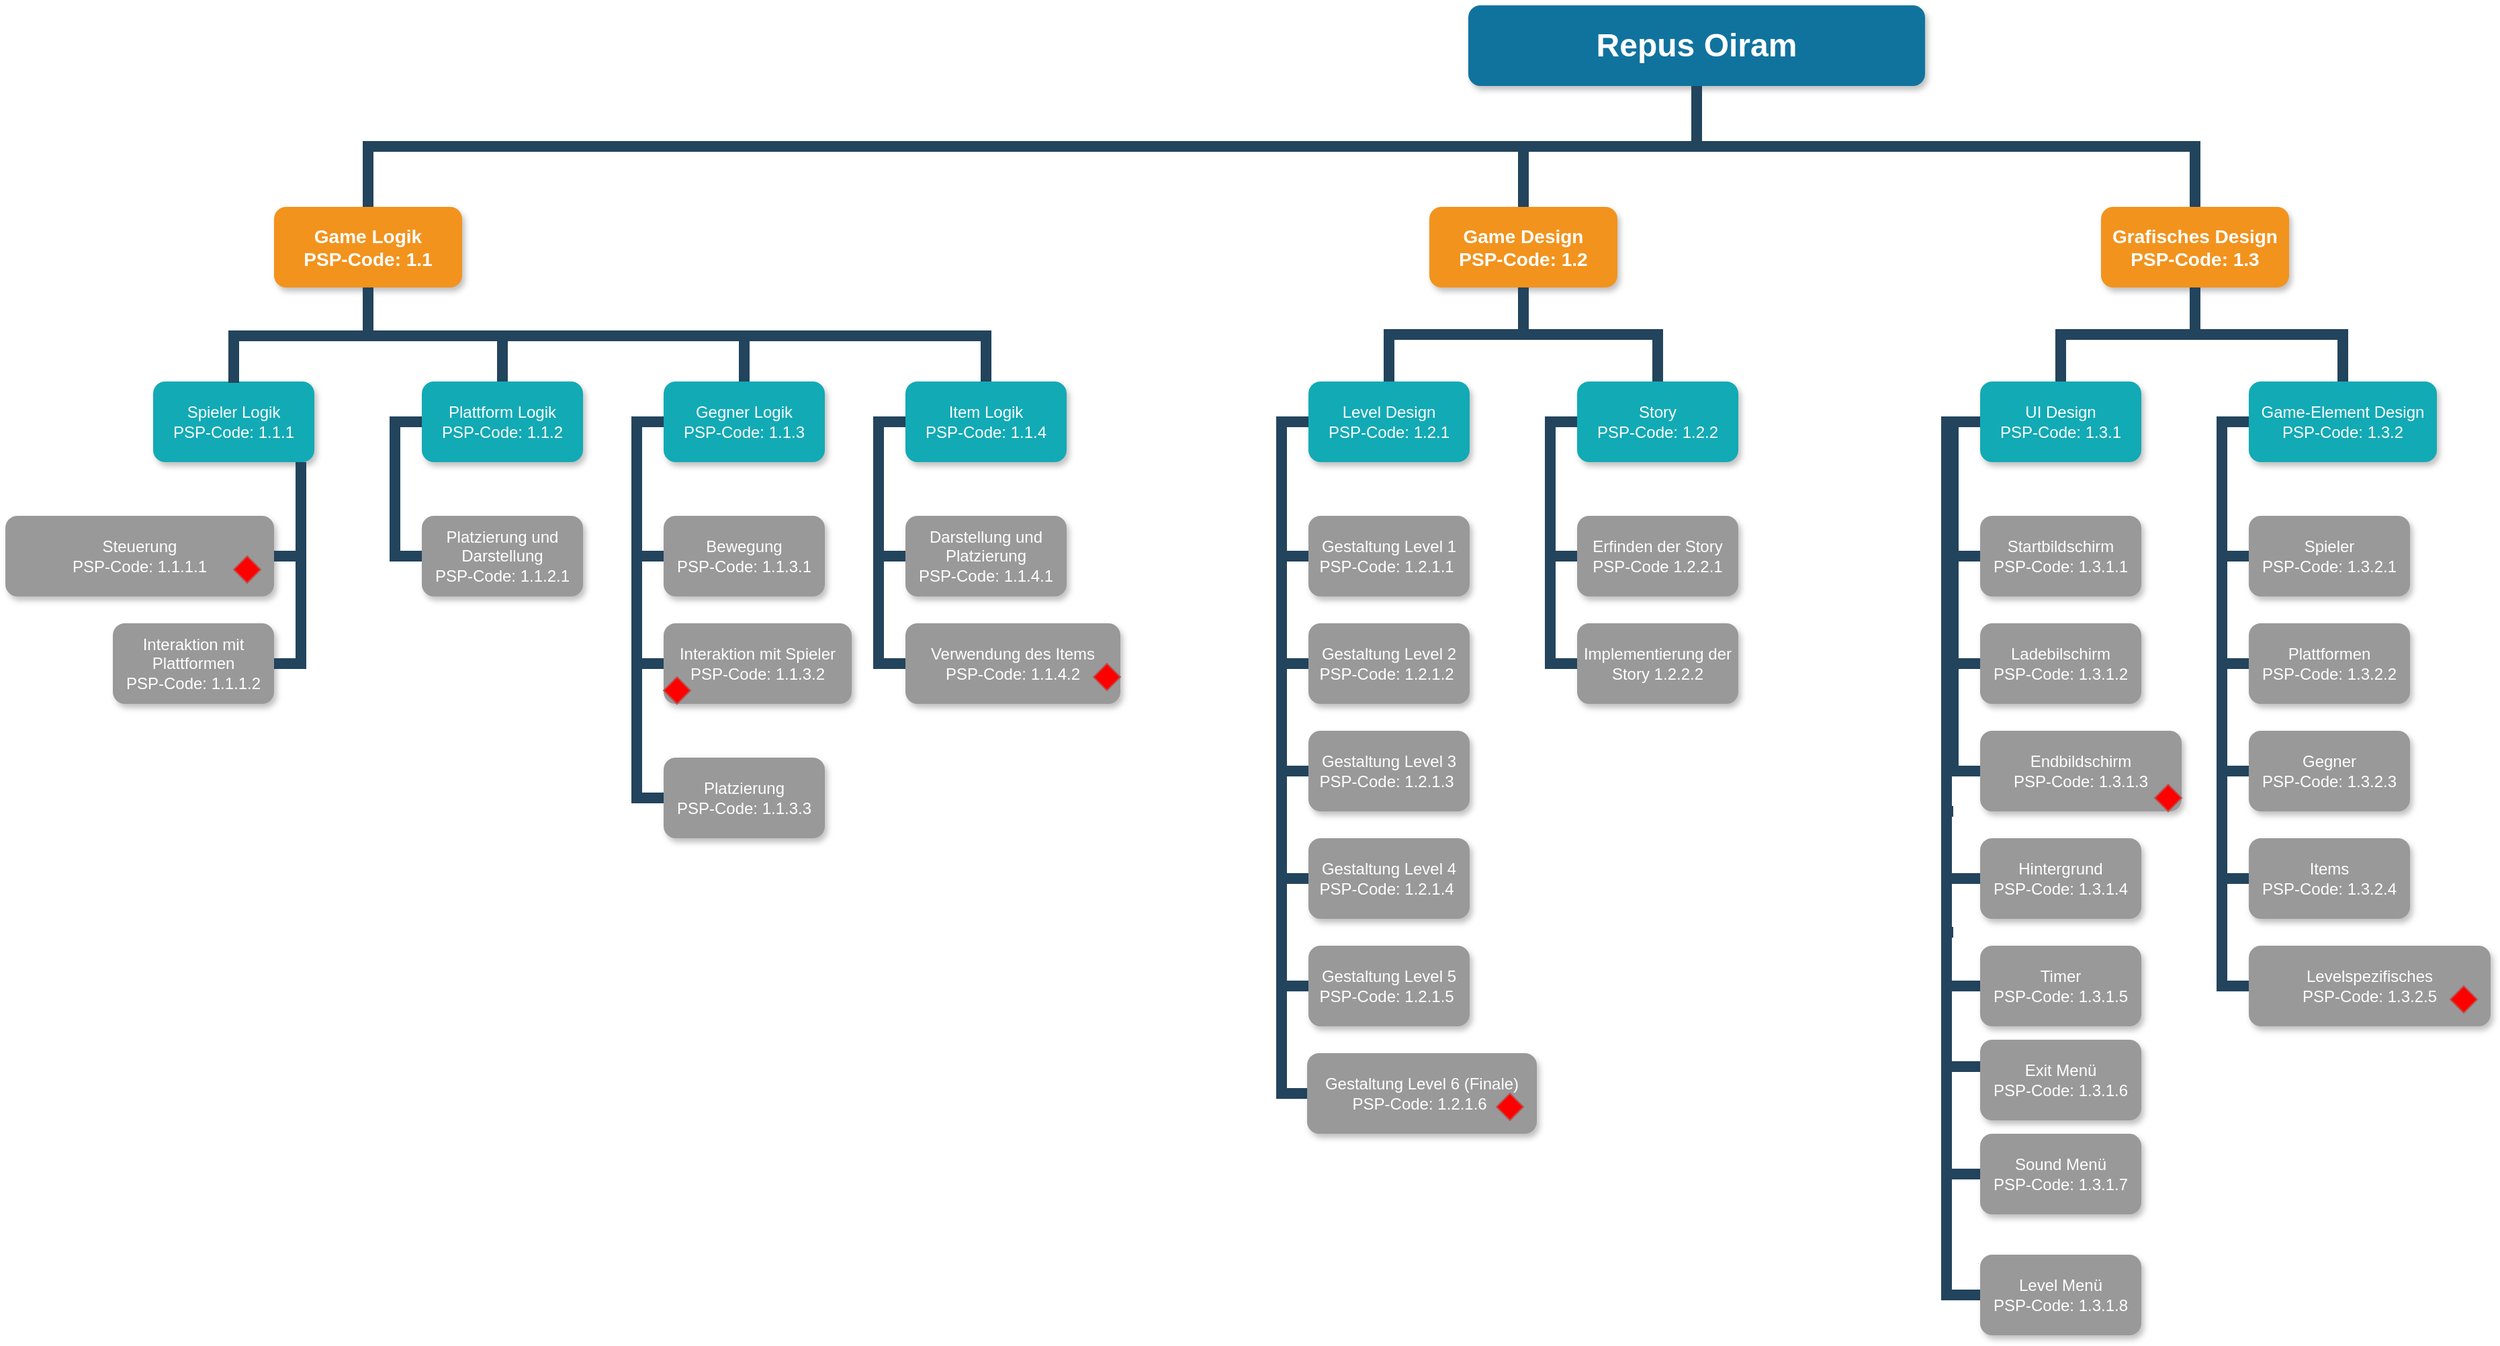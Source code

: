 <mxfile version="21.7.5" type="device">
  <diagram name="Page-1" id="64c3da0e-402f-94eb-ee01-a36477274f13">
    <mxGraphModel dx="1400" dy="828" grid="1" gridSize="10" guides="1" tooltips="1" connect="1" arrows="1" fold="1" page="1" pageScale="1" pageWidth="1169" pageHeight="826" background="none" math="0" shadow="0">
      <root>
        <mxCell id="0" />
        <mxCell id="1" parent="0" />
        <mxCell id="8f8zLz7xY8ubk5F-xTtA-270" value="" style="edgeStyle=elbowEdgeStyle;elbow=vertical;rounded=0;fontColor=#000000;endArrow=none;endFill=0;strokeWidth=8;strokeColor=#23445D;exitX=0.5;exitY=0;exitDx=0;exitDy=0;" parent="1" edge="1">
          <mxGeometry width="100" height="100" relative="1" as="geometry">
            <mxPoint x="810.0" y="346.0" as="sourcePoint" />
            <mxPoint x="630" y="342" as="targetPoint" />
            <Array as="points">
              <mxPoint x="740" y="266" />
            </Array>
          </mxGeometry>
        </mxCell>
        <mxCell id="2" value="Repus Oiram" style="whiteSpace=wrap;rounded=1;shadow=1;fillColor=#10739E;strokeColor=none;fontColor=#FFFFFF;fontStyle=1;fontSize=24" parent="1" vertex="1">
          <mxGeometry x="1169" y="20" width="340" height="60" as="geometry" />
        </mxCell>
        <mxCell id="6" value="Game Logik&#xa;PSP-Code: 1.1" style="whiteSpace=wrap;rounded=1;fillColor=#F2931E;strokeColor=none;shadow=1;fontColor=#FFFFFF;fontStyle=1;fontSize=14" parent="1" vertex="1">
          <mxGeometry x="280" y="170.0" width="140" height="60" as="geometry" />
        </mxCell>
        <mxCell id="7" value="Game Design&#xa;PSP-Code: 1.2" style="whiteSpace=wrap;rounded=1;fillColor=#F2931E;strokeColor=none;shadow=1;fontColor=#FFFFFF;fontStyle=1;fontSize=14" parent="1" vertex="1">
          <mxGeometry x="1140" y="170.0" width="140" height="60" as="geometry" />
        </mxCell>
        <mxCell id="8" value="Grafisches Design&#xa;PSP-Code: 1.3" style="whiteSpace=wrap;rounded=1;fillColor=#F2931E;strokeColor=none;shadow=1;fontColor=#FFFFFF;fontStyle=1;fontSize=14" parent="1" vertex="1">
          <mxGeometry x="1640" y="170.0" width="140" height="60" as="geometry" />
        </mxCell>
        <mxCell id="133" value="Spieler Logik&#xa;PSP-Code: 1.1.1" style="whiteSpace=wrap;rounded=1;fillColor=#12AAB5;strokeColor=none;shadow=1;fontColor=#FFFFFF;" parent="1" vertex="1">
          <mxGeometry x="190.0" y="300.0" width="120" height="60" as="geometry" />
        </mxCell>
        <mxCell id="135" value="Steuerung&#xa;PSP-Code: 1.1.1.1" style="whiteSpace=wrap;rounded=1;fillColor=#999999;strokeColor=none;shadow=1;fontColor=#FFFFFF;fontStyle=0" parent="1" vertex="1">
          <mxGeometry x="80" y="400" width="200" height="60" as="geometry" />
        </mxCell>
        <mxCell id="136" value="Interaktion mit Plattformen&#xa;PSP-Code: 1.1.1.2" style="whiteSpace=wrap;rounded=1;fillColor=#999999;strokeColor=none;shadow=1;fontColor=#FFFFFF;fontStyle=0" parent="1" vertex="1">
          <mxGeometry x="160.0" y="480.0" width="120" height="60" as="geometry" />
        </mxCell>
        <mxCell id="140" value="Platzierung und Darstellung&#xa;PSP-Code: 1.1.2.1" style="whiteSpace=wrap;rounded=1;fillColor=#999999;strokeColor=none;shadow=1;fontColor=#FFFFFF;fontStyle=0" parent="1" vertex="1">
          <mxGeometry x="390.0" y="400.0" width="120" height="60" as="geometry" />
        </mxCell>
        <mxCell id="145" value="" style="edgeStyle=elbowEdgeStyle;elbow=horizontal;rounded=0;fontColor=#000000;endArrow=none;endFill=0;strokeWidth=8;strokeColor=#23445D;" parent="1" source="133" target="135" edge="1">
          <mxGeometry width="100" height="100" relative="1" as="geometry">
            <mxPoint x="300" y="330.0" as="sourcePoint" />
            <mxPoint x="310.0" y="430" as="targetPoint" />
            <Array as="points">
              <mxPoint x="300" y="380" />
            </Array>
          </mxGeometry>
        </mxCell>
        <mxCell id="146" value="" style="edgeStyle=elbowEdgeStyle;elbow=horizontal;rounded=0;fontColor=#000000;endArrow=none;endFill=0;strokeWidth=8;strokeColor=#23445D;" parent="1" source="133" target="136" edge="1">
          <mxGeometry width="100" height="100" relative="1" as="geometry">
            <mxPoint x="310" y="330" as="sourcePoint" />
            <mxPoint x="310.0" y="510" as="targetPoint" />
            <Array as="points">
              <mxPoint x="300" y="420" />
            </Array>
          </mxGeometry>
        </mxCell>
        <mxCell id="150" value="" style="edgeStyle=elbowEdgeStyle;elbow=horizontal;rounded=0;fontColor=#000000;endArrow=none;endFill=0;strokeWidth=8;strokeColor=#23445D;" parent="1" source="134" target="140" edge="1">
          <mxGeometry width="100" height="100" relative="1" as="geometry">
            <mxPoint x="360" y="330.0" as="sourcePoint" />
            <mxPoint x="370.0" y="430" as="targetPoint" />
            <Array as="points">
              <mxPoint x="370" y="380" />
            </Array>
          </mxGeometry>
        </mxCell>
        <mxCell id="155" value="Level Design&#xa;PSP-Code: 1.2.1" style="whiteSpace=wrap;rounded=1;fillColor=#12AAB5;strokeColor=none;shadow=1;fontColor=#FFFFFF;" parent="1" vertex="1">
          <mxGeometry x="1050.0" y="300.0" width="120" height="60" as="geometry" />
        </mxCell>
        <mxCell id="156" value="Story&#xa;PSP-Code: 1.2.2" style="whiteSpace=wrap;rounded=1;fillColor=#12AAB5;strokeColor=none;shadow=1;fontColor=#FFFFFF;" parent="1" vertex="1">
          <mxGeometry x="1250.0" y="300.0" width="120" height="60" as="geometry" />
        </mxCell>
        <mxCell id="157" value="Gestaltung Level 1&#xa;PSP-Code: 1.2.1.1 " style="whiteSpace=wrap;rounded=1;fillColor=#999999;strokeColor=none;shadow=1;fontColor=#FFFFFF;fontStyle=0" parent="1" vertex="1">
          <mxGeometry x="1050.0" y="400.0" width="120" height="60" as="geometry" />
        </mxCell>
        <mxCell id="158" value="Gestaltung Level 2&#xa;PSP-Code: 1.2.1.2 " style="whiteSpace=wrap;rounded=1;fillColor=#999999;strokeColor=none;shadow=1;fontColor=#FFFFFF;fontStyle=0" parent="1" vertex="1">
          <mxGeometry x="1050" y="480.0" width="120" height="60" as="geometry" />
        </mxCell>
        <mxCell id="159" value="Gestaltung Level 3&#xa;PSP-Code: 1.2.1.3 " style="whiteSpace=wrap;rounded=1;fillColor=#999999;strokeColor=none;shadow=1;fontColor=#FFFFFF;fontStyle=0" parent="1" vertex="1">
          <mxGeometry x="1050.0" y="560.0" width="120" height="60" as="geometry" />
        </mxCell>
        <mxCell id="160" value="Gestaltung Level 4&#xa;PSP-Code: 1.2.1.4 " style="whiteSpace=wrap;rounded=1;fillColor=#999999;strokeColor=none;shadow=1;fontColor=#FFFFFF;fontStyle=0" parent="1" vertex="1">
          <mxGeometry x="1050" y="640.0" width="120" height="60" as="geometry" />
        </mxCell>
        <mxCell id="161" value="Gestaltung Level 5&#xa;PSP-Code: 1.2.1.5 " style="whiteSpace=wrap;rounded=1;fillColor=#999999;strokeColor=none;shadow=1;fontColor=#FFFFFF;fontStyle=0" parent="1" vertex="1">
          <mxGeometry x="1050" y="720.0" width="120" height="60" as="geometry" />
        </mxCell>
        <mxCell id="162" value="Erfinden der Story&#xa;PSP-Code 1.2.2.1" style="whiteSpace=wrap;rounded=1;fillColor=#999999;strokeColor=none;shadow=1;fontColor=#FFFFFF;fontStyle=0" parent="1" vertex="1">
          <mxGeometry x="1250.0" y="400.0" width="120" height="60" as="geometry" />
        </mxCell>
        <mxCell id="163" value="Implementierung der Story 1.2.2.2" style="whiteSpace=wrap;rounded=1;fillColor=#999999;strokeColor=none;shadow=1;fontColor=#FFFFFF;fontStyle=0" parent="1" vertex="1">
          <mxGeometry x="1250.0" y="480.0" width="120" height="60" as="geometry" />
        </mxCell>
        <mxCell id="167" value="" style="edgeStyle=elbowEdgeStyle;elbow=horizontal;rounded=0;fontColor=#000000;endArrow=none;endFill=0;strokeWidth=8;strokeColor=#23445D;" parent="1" source="155" target="157" edge="1">
          <mxGeometry width="100" height="100" relative="1" as="geometry">
            <mxPoint x="1030" y="330.0" as="sourcePoint" />
            <mxPoint x="1040.0" y="430.0" as="targetPoint" />
            <Array as="points">
              <mxPoint x="1030" y="380.0" />
            </Array>
          </mxGeometry>
        </mxCell>
        <mxCell id="168" value="" style="edgeStyle=elbowEdgeStyle;elbow=horizontal;rounded=0;fontColor=#000000;endArrow=none;endFill=0;strokeWidth=8;strokeColor=#23445D;" parent="1" source="155" target="158" edge="1">
          <mxGeometry width="100" height="100" relative="1" as="geometry">
            <mxPoint x="1040" y="330.0" as="sourcePoint" />
            <mxPoint x="1040.0" y="510.0" as="targetPoint" />
            <Array as="points">
              <mxPoint x="1030" y="420.0" />
            </Array>
          </mxGeometry>
        </mxCell>
        <mxCell id="169" value="" style="edgeStyle=elbowEdgeStyle;elbow=horizontal;rounded=0;fontColor=#000000;endArrow=none;endFill=0;strokeWidth=8;strokeColor=#23445D;" parent="1" source="155" target="161" edge="1">
          <mxGeometry width="100" height="100" relative="1" as="geometry">
            <mxPoint x="1040" y="330.0" as="sourcePoint" />
            <mxPoint x="1040" y="750.0" as="targetPoint" />
            <Array as="points">
              <mxPoint x="1030" y="550.0" />
            </Array>
          </mxGeometry>
        </mxCell>
        <mxCell id="170" value="" style="edgeStyle=elbowEdgeStyle;elbow=horizontal;rounded=0;fontColor=#000000;endArrow=none;endFill=0;strokeWidth=8;strokeColor=#23445D;" parent="1" source="155" target="160" edge="1">
          <mxGeometry width="100" height="100" relative="1" as="geometry">
            <mxPoint x="1040" y="330.0" as="sourcePoint" />
            <mxPoint x="1040" y="670.0" as="targetPoint" />
            <Array as="points">
              <mxPoint x="1030" y="500.0" />
            </Array>
          </mxGeometry>
        </mxCell>
        <mxCell id="171" value="" style="edgeStyle=elbowEdgeStyle;elbow=horizontal;rounded=0;fontColor=#000000;endArrow=none;endFill=0;strokeWidth=8;strokeColor=#23445D;" parent="1" source="155" target="159" edge="1">
          <mxGeometry width="100" height="100" relative="1" as="geometry">
            <mxPoint x="1040" y="330.0" as="sourcePoint" />
            <mxPoint x="1040.0" y="590.0" as="targetPoint" />
            <Array as="points">
              <mxPoint x="1030" y="470.0" />
            </Array>
          </mxGeometry>
        </mxCell>
        <mxCell id="172" value="" style="edgeStyle=elbowEdgeStyle;elbow=horizontal;rounded=0;fontColor=#000000;endArrow=none;endFill=0;strokeWidth=8;strokeColor=#23445D;" parent="1" source="156" target="162" edge="1">
          <mxGeometry width="100" height="100" relative="1" as="geometry">
            <mxPoint x="1220" y="330.0" as="sourcePoint" />
            <mxPoint x="1230.0" y="430.0" as="targetPoint" />
            <Array as="points">
              <mxPoint x="1230" y="380.0" />
            </Array>
          </mxGeometry>
        </mxCell>
        <mxCell id="173" value="" style="edgeStyle=elbowEdgeStyle;elbow=horizontal;rounded=0;fontColor=#000000;endArrow=none;endFill=0;strokeWidth=8;strokeColor=#23445D;" parent="1" source="156" target="163" edge="1">
          <mxGeometry width="100" height="100" relative="1" as="geometry">
            <mxPoint x="1230" y="330.0" as="sourcePoint" />
            <mxPoint x="1230.0" y="510.0" as="targetPoint" />
            <Array as="points">
              <mxPoint x="1230" y="420.0" />
            </Array>
          </mxGeometry>
        </mxCell>
        <mxCell id="177" value="UI Design&#xa;PSP-Code: 1.3.1" style="whiteSpace=wrap;rounded=1;fillColor=#12AAB5;strokeColor=none;shadow=1;fontColor=#FFFFFF;" parent="1" vertex="1">
          <mxGeometry x="1550.0" y="300.0" width="120" height="60" as="geometry" />
        </mxCell>
        <mxCell id="178" value="Game-Element Design&#xa;PSP-Code: 1.3.2" style="whiteSpace=wrap;rounded=1;fillColor=#12AAB5;strokeColor=none;shadow=1;fontColor=#FFFFFF;" parent="1" vertex="1">
          <mxGeometry x="1750" y="300" width="140" height="60" as="geometry" />
        </mxCell>
        <mxCell id="179" value="Startbildschirm&#xa;PSP-Code: 1.3.1.1" style="whiteSpace=wrap;rounded=1;fillColor=#999999;strokeColor=none;shadow=1;fontColor=#FFFFFF;fontStyle=0" parent="1" vertex="1">
          <mxGeometry x="1550.0" y="400.0" width="120" height="60" as="geometry" />
        </mxCell>
        <mxCell id="180" value="Ladebilschirm&#xa;PSP-Code: 1.3.1.2" style="whiteSpace=wrap;rounded=1;fillColor=#999999;strokeColor=none;shadow=1;fontColor=#FFFFFF;fontStyle=0" parent="1" vertex="1">
          <mxGeometry x="1550" y="480.0" width="120" height="60" as="geometry" />
        </mxCell>
        <mxCell id="181" value="Endbildschirm&#xa;PSP-Code: 1.3.1.3" style="whiteSpace=wrap;rounded=1;fillColor=#999999;strokeColor=none;shadow=1;fontColor=#FFFFFF;fontStyle=0" parent="1" vertex="1">
          <mxGeometry x="1550" y="560" width="150" height="60" as="geometry" />
        </mxCell>
        <mxCell id="184" value="Spieler&#xa;PSP-Code: 1.3.2.1" style="whiteSpace=wrap;rounded=1;fillColor=#999999;strokeColor=none;shadow=1;fontColor=#FFFFFF;fontStyle=0" parent="1" vertex="1">
          <mxGeometry x="1750.0" y="400.0" width="120" height="60" as="geometry" />
        </mxCell>
        <mxCell id="185" value="Plattformen&#xa;PSP-Code: 1.3.2.2" style="whiteSpace=wrap;rounded=1;fillColor=#999999;strokeColor=none;shadow=1;fontColor=#FFFFFF;fontStyle=0" parent="1" vertex="1">
          <mxGeometry x="1750.0" y="480.0" width="120" height="60" as="geometry" />
        </mxCell>
        <mxCell id="186" value="Gegner&#xa;PSP-Code: 1.3.2.3" style="whiteSpace=wrap;rounded=1;fillColor=#999999;strokeColor=none;shadow=1;fontColor=#FFFFFF;fontStyle=0" parent="1" vertex="1">
          <mxGeometry x="1750.0" y="560.0" width="120" height="60" as="geometry" />
        </mxCell>
        <mxCell id="187" value="Items&#xa;PSP-Code: 1.3.2.4" style="whiteSpace=wrap;rounded=1;fillColor=#999999;strokeColor=none;shadow=1;fontColor=#FFFFFF;fontStyle=0" parent="1" vertex="1">
          <mxGeometry x="1750.0" y="640.0" width="120" height="60" as="geometry" />
        </mxCell>
        <mxCell id="188" value="Levelspezifisches&#xa;PSP-Code: 1.3.2.5" style="whiteSpace=wrap;rounded=1;fillColor=#999999;strokeColor=none;shadow=1;fontColor=#FFFFFF;fontStyle=0" parent="1" vertex="1">
          <mxGeometry x="1750" y="720" width="180" height="60" as="geometry" />
        </mxCell>
        <mxCell id="189" value="" style="edgeStyle=elbowEdgeStyle;elbow=horizontal;rounded=0;fontColor=#000000;endArrow=none;endFill=0;strokeWidth=8;strokeColor=#23445D;" parent="1" source="177" target="179" edge="1">
          <mxGeometry width="100" height="100" relative="1" as="geometry">
            <mxPoint x="1530" y="330.0" as="sourcePoint" />
            <mxPoint x="1540.0" y="430.0" as="targetPoint" />
            <Array as="points">
              <mxPoint x="1530" y="380.0" />
            </Array>
          </mxGeometry>
        </mxCell>
        <mxCell id="190" value="" style="edgeStyle=elbowEdgeStyle;elbow=horizontal;rounded=0;fontColor=#000000;endArrow=none;endFill=0;strokeWidth=8;strokeColor=#23445D;" parent="1" source="177" target="180" edge="1">
          <mxGeometry width="100" height="100" relative="1" as="geometry">
            <mxPoint x="1540" y="330.0" as="sourcePoint" />
            <mxPoint x="1540.0" y="510.0" as="targetPoint" />
            <Array as="points">
              <mxPoint x="1530" y="420.0" />
            </Array>
          </mxGeometry>
        </mxCell>
        <mxCell id="193" value="" style="edgeStyle=elbowEdgeStyle;elbow=horizontal;rounded=0;fontColor=#000000;endArrow=none;endFill=0;strokeWidth=8;strokeColor=#23445D;" parent="1" source="177" target="181" edge="1">
          <mxGeometry width="100" height="100" relative="1" as="geometry">
            <mxPoint x="1540" y="330.0" as="sourcePoint" />
            <mxPoint x="1540.0" y="590.0" as="targetPoint" />
            <Array as="points">
              <mxPoint x="1530" y="470.0" />
            </Array>
          </mxGeometry>
        </mxCell>
        <mxCell id="194" value="" style="edgeStyle=elbowEdgeStyle;elbow=horizontal;rounded=0;fontColor=#000000;endArrow=none;endFill=0;strokeWidth=8;strokeColor=#23445D;" parent="1" source="178" target="184" edge="1">
          <mxGeometry width="100" height="100" relative="1" as="geometry">
            <mxPoint x="1720" y="330.0" as="sourcePoint" />
            <mxPoint x="1730.0" y="430.0" as="targetPoint" />
            <Array as="points">
              <mxPoint x="1730" y="380.0" />
            </Array>
          </mxGeometry>
        </mxCell>
        <mxCell id="195" value="" style="edgeStyle=elbowEdgeStyle;elbow=horizontal;rounded=0;fontColor=#000000;endArrow=none;endFill=0;strokeWidth=8;strokeColor=#23445D;" parent="1" source="178" target="185" edge="1">
          <mxGeometry width="100" height="100" relative="1" as="geometry">
            <mxPoint x="1730" y="330.0" as="sourcePoint" />
            <mxPoint x="1730.0" y="510.0" as="targetPoint" />
            <Array as="points">
              <mxPoint x="1730" y="420.0" />
            </Array>
          </mxGeometry>
        </mxCell>
        <mxCell id="196" value="" style="edgeStyle=elbowEdgeStyle;elbow=horizontal;rounded=0;fontColor=#000000;endArrow=none;endFill=0;strokeWidth=8;strokeColor=#23445D;" parent="1" source="178" target="188" edge="1">
          <mxGeometry width="100" height="100" relative="1" as="geometry">
            <mxPoint x="1730" y="330.0" as="sourcePoint" />
            <mxPoint x="1730" y="750.0" as="targetPoint" />
            <Array as="points">
              <mxPoint x="1730" y="540.0" />
            </Array>
          </mxGeometry>
        </mxCell>
        <mxCell id="197" value="" style="edgeStyle=elbowEdgeStyle;elbow=horizontal;rounded=0;fontColor=#000000;endArrow=none;endFill=0;strokeWidth=8;strokeColor=#23445D;" parent="1" source="178" target="187" edge="1">
          <mxGeometry width="100" height="100" relative="1" as="geometry">
            <mxPoint x="1730" y="330.0" as="sourcePoint" />
            <mxPoint x="1730" y="670.0" as="targetPoint" />
            <Array as="points">
              <mxPoint x="1730" y="500.0" />
            </Array>
          </mxGeometry>
        </mxCell>
        <mxCell id="198" value="" style="edgeStyle=elbowEdgeStyle;elbow=horizontal;rounded=0;fontColor=#000000;endArrow=none;endFill=0;strokeWidth=8;strokeColor=#23445D;" parent="1" source="178" target="186" edge="1">
          <mxGeometry width="100" height="100" relative="1" as="geometry">
            <mxPoint x="1730" y="330.0" as="sourcePoint" />
            <mxPoint x="1730.0" y="590.0" as="targetPoint" />
            <Array as="points">
              <mxPoint x="1730" y="470.0" />
            </Array>
          </mxGeometry>
        </mxCell>
        <mxCell id="221" value="" style="edgeStyle=elbowEdgeStyle;elbow=vertical;rounded=0;fontColor=#000000;endArrow=none;endFill=0;strokeWidth=8;strokeColor=#23445D;" parent="1" edge="1">
          <mxGeometry width="100" height="100" relative="1" as="geometry">
            <mxPoint x="350.0" y="231.0" as="sourcePoint" />
            <mxPoint x="250.0" y="301" as="targetPoint" />
          </mxGeometry>
        </mxCell>
        <mxCell id="222" value="" style="edgeStyle=elbowEdgeStyle;elbow=vertical;rounded=0;fontColor=#000000;endArrow=none;endFill=0;strokeWidth=8;strokeColor=#23445D;entryX=0.5;entryY=0;entryDx=0;entryDy=0;" parent="1" source="6" target="134" edge="1">
          <mxGeometry width="100" height="100" relative="1" as="geometry">
            <mxPoint x="410" y="280" as="sourcePoint" />
            <mxPoint x="550" y="300" as="targetPoint" />
            <Array as="points">
              <mxPoint x="450" y="266" />
            </Array>
          </mxGeometry>
        </mxCell>
        <mxCell id="223" value="" style="edgeStyle=elbowEdgeStyle;elbow=vertical;rounded=0;fontColor=#000000;endArrow=none;endFill=0;strokeWidth=8;strokeColor=#23445D;" parent="1" source="7" target="155" edge="1">
          <mxGeometry width="100" height="100" relative="1" as="geometry">
            <mxPoint x="1210" y="300" as="sourcePoint" />
            <mxPoint x="1110" y="190" as="targetPoint" />
          </mxGeometry>
        </mxCell>
        <mxCell id="224" value="" style="edgeStyle=elbowEdgeStyle;elbow=vertical;rounded=0;fontColor=#000000;endArrow=none;endFill=0;strokeWidth=8;strokeColor=#23445D;" parent="1" source="7" target="156" edge="1">
          <mxGeometry width="100" height="100" relative="1" as="geometry">
            <mxPoint x="1300" y="290" as="sourcePoint" />
            <mxPoint x="1400" y="190" as="targetPoint" />
          </mxGeometry>
        </mxCell>
        <mxCell id="225" value="" style="edgeStyle=elbowEdgeStyle;elbow=vertical;rounded=0;fontColor=#000000;endArrow=none;endFill=0;strokeWidth=8;strokeColor=#23445D;" parent="1" source="8" target="177" edge="1">
          <mxGeometry width="100" height="100" relative="1" as="geometry">
            <mxPoint x="1550" y="290" as="sourcePoint" />
            <mxPoint x="1650" y="190" as="targetPoint" />
          </mxGeometry>
        </mxCell>
        <mxCell id="226" value="" style="edgeStyle=elbowEdgeStyle;elbow=vertical;rounded=0;fontColor=#000000;endArrow=none;endFill=0;strokeWidth=8;strokeColor=#23445D;" parent="1" source="8" target="178" edge="1">
          <mxGeometry width="100" height="100" relative="1" as="geometry">
            <mxPoint x="1780" y="290" as="sourcePoint" />
            <mxPoint x="1880" y="190" as="targetPoint" />
          </mxGeometry>
        </mxCell>
        <mxCell id="231" value="" style="edgeStyle=elbowEdgeStyle;elbow=vertical;rounded=0;fontColor=#000000;endArrow=none;endFill=0;strokeWidth=8;strokeColor=#23445D;" parent="1" source="2" target="6" edge="1">
          <mxGeometry width="100" height="100" relative="1" as="geometry">
            <mxPoint x="560" y="160" as="sourcePoint" />
            <mxPoint x="660" y="60" as="targetPoint" />
          </mxGeometry>
        </mxCell>
        <mxCell id="232" value="" style="edgeStyle=elbowEdgeStyle;elbow=vertical;rounded=0;fontColor=#000000;endArrow=none;endFill=0;strokeWidth=8;strokeColor=#23445D;" parent="1" source="2" target="7" edge="1">
          <mxGeometry width="100" height="100" relative="1" as="geometry">
            <mxPoint x="570" y="170" as="sourcePoint" />
            <mxPoint x="670" y="70" as="targetPoint" />
          </mxGeometry>
        </mxCell>
        <mxCell id="233" value="" style="edgeStyle=elbowEdgeStyle;elbow=vertical;rounded=0;fontColor=#000000;endArrow=none;endFill=0;strokeWidth=8;strokeColor=#23445D;" parent="1" source="2" target="8" edge="1">
          <mxGeometry width="100" height="100" relative="1" as="geometry">
            <mxPoint x="580" y="180" as="sourcePoint" />
            <mxPoint x="680" y="80" as="targetPoint" />
          </mxGeometry>
        </mxCell>
        <mxCell id="8f8zLz7xY8ubk5F-xTtA-258" value="Bewegung&#xa;PSP-Code: 1.1.3.1" style="whiteSpace=wrap;rounded=1;fillColor=#999999;strokeColor=none;shadow=1;fontColor=#FFFFFF;fontStyle=0" parent="1" vertex="1">
          <mxGeometry x="570.0" y="400.0" width="120" height="60" as="geometry" />
        </mxCell>
        <mxCell id="8f8zLz7xY8ubk5F-xTtA-259" value="Interaktion mit Spieler&#xa;PSP-Code: 1.1.3.2" style="whiteSpace=wrap;rounded=1;fillColor=#999999;strokeColor=none;shadow=1;fontColor=#FFFFFF;fontStyle=0" parent="1" vertex="1">
          <mxGeometry x="570" y="480" width="140" height="60" as="geometry" />
        </mxCell>
        <mxCell id="8f8zLz7xY8ubk5F-xTtA-263" value="" style="edgeStyle=elbowEdgeStyle;elbow=horizontal;rounded=0;fontColor=#000000;endArrow=none;endFill=0;strokeWidth=8;strokeColor=#23445D;" parent="1" source="8f8zLz7xY8ubk5F-xTtA-257" target="8f8zLz7xY8ubk5F-xTtA-258" edge="1">
          <mxGeometry width="100" height="100" relative="1" as="geometry">
            <mxPoint x="540" y="330.0" as="sourcePoint" />
            <mxPoint x="550.0" y="430" as="targetPoint" />
            <Array as="points">
              <mxPoint x="550" y="380" />
            </Array>
          </mxGeometry>
        </mxCell>
        <mxCell id="8f8zLz7xY8ubk5F-xTtA-264" value="" style="edgeStyle=elbowEdgeStyle;elbow=horizontal;rounded=0;fontColor=#000000;endArrow=none;endFill=0;strokeWidth=8;strokeColor=#23445D;" parent="1" source="8f8zLz7xY8ubk5F-xTtA-257" target="8f8zLz7xY8ubk5F-xTtA-259" edge="1">
          <mxGeometry width="100" height="100" relative="1" as="geometry">
            <mxPoint x="550" y="330" as="sourcePoint" />
            <mxPoint x="550.0" y="510" as="targetPoint" />
            <Array as="points">
              <mxPoint x="550" y="420" />
            </Array>
          </mxGeometry>
        </mxCell>
        <mxCell id="8f8zLz7xY8ubk5F-xTtA-268" value="" style="edgeStyle=elbowEdgeStyle;elbow=vertical;rounded=0;fontColor=#000000;endArrow=none;endFill=0;strokeWidth=8;strokeColor=#23445D;exitX=0.5;exitY=0;exitDx=0;exitDy=0;" parent="1" edge="1">
          <mxGeometry width="100" height="100" relative="1" as="geometry">
            <mxPoint x="630.0" y="346.0" as="sourcePoint" />
            <mxPoint x="450" y="342" as="targetPoint" />
            <Array as="points">
              <mxPoint x="560" y="266" />
            </Array>
          </mxGeometry>
        </mxCell>
        <mxCell id="134" value="Plattform Logik&#xa;PSP-Code: 1.1.2" style="whiteSpace=wrap;rounded=1;fillColor=#12AAB5;strokeColor=none;shadow=1;fontColor=#FFFFFF;" parent="1" vertex="1">
          <mxGeometry x="390.0" y="300.0" width="120" height="60" as="geometry" />
        </mxCell>
        <mxCell id="8f8zLz7xY8ubk5F-xTtA-257" value="Gegner Logik&#xa;PSP-Code: 1.1.3" style="whiteSpace=wrap;rounded=1;fillColor=#12AAB5;strokeColor=none;shadow=1;fontColor=#FFFFFF;" parent="1" vertex="1">
          <mxGeometry x="570" y="300" width="120" height="60" as="geometry" />
        </mxCell>
        <mxCell id="8f8zLz7xY8ubk5F-xTtA-271" value="Darstellung und Platzierung&#xa;PSP-Code: 1.1.4.1" style="whiteSpace=wrap;rounded=1;fillColor=#999999;strokeColor=none;shadow=1;fontColor=#FFFFFF;fontStyle=0" parent="1" vertex="1">
          <mxGeometry x="750.0" y="400.0" width="120" height="60" as="geometry" />
        </mxCell>
        <mxCell id="8f8zLz7xY8ubk5F-xTtA-272" value="Verwendung des Items&#xa;PSP-Code: 1.1.4.2" style="whiteSpace=wrap;rounded=1;fillColor=#999999;strokeColor=none;shadow=1;fontColor=#FFFFFF;fontStyle=0" parent="1" vertex="1">
          <mxGeometry x="750" y="480" width="160" height="60" as="geometry" />
        </mxCell>
        <mxCell id="8f8zLz7xY8ubk5F-xTtA-276" value="" style="edgeStyle=elbowEdgeStyle;elbow=horizontal;rounded=0;fontColor=#000000;endArrow=none;endFill=0;strokeWidth=8;strokeColor=#23445D;" parent="1" source="8f8zLz7xY8ubk5F-xTtA-281" target="8f8zLz7xY8ubk5F-xTtA-271" edge="1">
          <mxGeometry width="100" height="100" relative="1" as="geometry">
            <mxPoint x="720" y="330.0" as="sourcePoint" />
            <mxPoint x="730.0" y="430" as="targetPoint" />
            <Array as="points">
              <mxPoint x="730" y="380" />
            </Array>
          </mxGeometry>
        </mxCell>
        <mxCell id="8f8zLz7xY8ubk5F-xTtA-277" value="" style="edgeStyle=elbowEdgeStyle;elbow=horizontal;rounded=0;fontColor=#000000;endArrow=none;endFill=0;strokeWidth=8;strokeColor=#23445D;" parent="1" source="8f8zLz7xY8ubk5F-xTtA-281" target="8f8zLz7xY8ubk5F-xTtA-272" edge="1">
          <mxGeometry width="100" height="100" relative="1" as="geometry">
            <mxPoint x="730" y="330" as="sourcePoint" />
            <mxPoint x="730.0" y="510" as="targetPoint" />
            <Array as="points">
              <mxPoint x="730" y="420" />
            </Array>
          </mxGeometry>
        </mxCell>
        <mxCell id="8f8zLz7xY8ubk5F-xTtA-281" value="Item Logik&#xa;PSP-Code: 1.1.4" style="whiteSpace=wrap;rounded=1;fillColor=#12AAB5;strokeColor=none;shadow=1;fontColor=#FFFFFF;" parent="1" vertex="1">
          <mxGeometry x="750" y="300" width="120" height="60" as="geometry" />
        </mxCell>
        <mxCell id="8f8zLz7xY8ubk5F-xTtA-282" value="" style="edgeStyle=elbowEdgeStyle;elbow=horizontal;rounded=0;fontColor=#000000;endArrow=none;endFill=0;strokeWidth=8;strokeColor=#23445D;entryX=0;entryY=0.5;entryDx=0;entryDy=0;" parent="1" target="8f8zLz7xY8ubk5F-xTtA-284" edge="1">
          <mxGeometry width="100" height="100" relative="1" as="geometry">
            <mxPoint x="1050" y="330" as="sourcePoint" />
            <mxPoint x="1040" y="850" as="targetPoint" />
            <Array as="points">
              <mxPoint x="1030" y="550.0" />
            </Array>
          </mxGeometry>
        </mxCell>
        <mxCell id="8f8zLz7xY8ubk5F-xTtA-284" value="Gestaltung Level 6 (Finale)&#xa;PSP-Code: 1.2.1.6 " style="whiteSpace=wrap;rounded=1;fillColor=#999999;strokeColor=none;shadow=1;fontColor=#FFFFFF;fontStyle=0" parent="1" vertex="1">
          <mxGeometry x="1049" y="800" width="171" height="60" as="geometry" />
        </mxCell>
        <mxCell id="8f8zLz7xY8ubk5F-xTtA-287" value="" style="rhombus;whiteSpace=wrap;html=1;fillColor=#FF0000;strokeColor=#b85450;" parent="1" vertex="1">
          <mxGeometry x="250" y="430" width="20" height="20" as="geometry" />
        </mxCell>
        <mxCell id="8f8zLz7xY8ubk5F-xTtA-291" value="" style="rhombus;whiteSpace=wrap;html=1;fillColor=#FF0000;strokeColor=#b85450;" parent="1" vertex="1">
          <mxGeometry x="570" y="520" width="20" height="20" as="geometry" />
        </mxCell>
        <mxCell id="8f8zLz7xY8ubk5F-xTtA-292" value="" style="rhombus;whiteSpace=wrap;html=1;fillColor=#FF0000;strokeColor=#b85450;" parent="1" vertex="1">
          <mxGeometry x="890" y="510" width="20" height="20" as="geometry" />
        </mxCell>
        <mxCell id="8f8zLz7xY8ubk5F-xTtA-293" value="" style="rhombus;whiteSpace=wrap;html=1;fillColor=#FF0000;strokeColor=#b85450;" parent="1" vertex="1">
          <mxGeometry x="1190" y="830" width="20" height="20" as="geometry" />
        </mxCell>
        <mxCell id="8f8zLz7xY8ubk5F-xTtA-294" value="" style="rhombus;whiteSpace=wrap;html=1;fillColor=#FF0000;strokeColor=#b85450;" parent="1" vertex="1">
          <mxGeometry x="1900" y="750" width="20" height="20" as="geometry" />
        </mxCell>
        <mxCell id="8f8zLz7xY8ubk5F-xTtA-295" value="" style="rhombus;whiteSpace=wrap;html=1;fillColor=#FF0000;strokeColor=#b85450;" parent="1" vertex="1">
          <mxGeometry x="1680" y="600" width="20" height="20" as="geometry" />
        </mxCell>
        <mxCell id="K-p76ZhPV3M_F1lpq9I6-236" value="Hintergrund&#xa;PSP-Code: 1.3.1.4" style="whiteSpace=wrap;rounded=1;fillColor=#999999;strokeColor=none;shadow=1;fontColor=#FFFFFF;fontStyle=0" parent="1" vertex="1">
          <mxGeometry x="1550.0" y="640.0" width="120" height="60" as="geometry" />
        </mxCell>
        <mxCell id="K-p76ZhPV3M_F1lpq9I6-237" value="" style="edgeStyle=elbowEdgeStyle;elbow=horizontal;rounded=0;fontColor=#000000;endArrow=none;endFill=0;strokeWidth=8;strokeColor=#23445D;entryX=0;entryY=0.5;entryDx=0;entryDy=0;" parent="1" target="K-p76ZhPV3M_F1lpq9I6-236" edge="1">
          <mxGeometry width="100" height="100" relative="1" as="geometry">
            <mxPoint x="1545" y="330" as="sourcePoint" />
            <mxPoint x="1550.0" y="660.0" as="targetPoint" />
            <Array as="points">
              <mxPoint x="1525" y="540.0" />
            </Array>
          </mxGeometry>
        </mxCell>
        <mxCell id="K-p76ZhPV3M_F1lpq9I6-238" value="" style="edgeStyle=elbowEdgeStyle;elbow=horizontal;rounded=0;fontColor=#000000;endArrow=none;endFill=0;strokeWidth=8;strokeColor=#23445D;entryX=0;entryY=0.5;entryDx=0;entryDy=0;" parent="1" target="K-p76ZhPV3M_F1lpq9I6-239" edge="1">
          <mxGeometry width="100" height="100" relative="1" as="geometry">
            <mxPoint x="1530" y="460" as="sourcePoint" />
            <mxPoint x="1550" y="750" as="targetPoint" />
            <Array as="points">
              <mxPoint x="1525" y="670.0" />
            </Array>
          </mxGeometry>
        </mxCell>
        <mxCell id="K-p76ZhPV3M_F1lpq9I6-239" value="Timer&#xa;PSP-Code: 1.3.1.5" style="whiteSpace=wrap;rounded=1;fillColor=#999999;strokeColor=none;shadow=1;fontColor=#FFFFFF;fontStyle=0" parent="1" vertex="1">
          <mxGeometry x="1550.0" y="720.0" width="120" height="60" as="geometry" />
        </mxCell>
        <mxCell id="R-5LD8F2L15hRYXn2pmP-233" value="" style="edgeStyle=elbowEdgeStyle;elbow=horizontal;rounded=0;fontColor=#000000;endArrow=none;endFill=0;strokeWidth=8;strokeColor=#23445D;" parent="1" edge="1">
          <mxGeometry width="100" height="100" relative="1" as="geometry">
            <mxPoint x="570" y="430" as="sourcePoint" />
            <mxPoint x="570" y="610" as="targetPoint" />
            <Array as="points">
              <mxPoint x="550" y="520" />
            </Array>
          </mxGeometry>
        </mxCell>
        <mxCell id="R-5LD8F2L15hRYXn2pmP-234" value="Platzierung&#xa;PSP-Code: 1.1.3.3" style="whiteSpace=wrap;rounded=1;fillColor=#999999;strokeColor=none;shadow=1;fontColor=#FFFFFF;fontStyle=0" parent="1" vertex="1">
          <mxGeometry x="570.0" y="580.0" width="120" height="60" as="geometry" />
        </mxCell>
        <mxCell id="gsck_IBYIw7kdVV4v3MN-233" value="" style="edgeStyle=elbowEdgeStyle;elbow=horizontal;rounded=0;fontColor=#000000;endArrow=none;endFill=0;strokeWidth=8;strokeColor=#23445D;entryX=0;entryY=0.5;entryDx=0;entryDy=0;" edge="1" parent="1">
          <mxGeometry width="100" height="100" relative="1" as="geometry">
            <mxPoint x="1530" y="540" as="sourcePoint" />
            <mxPoint x="1550" y="810" as="targetPoint" />
            <Array as="points">
              <mxPoint x="1525" y="750.0" />
            </Array>
          </mxGeometry>
        </mxCell>
        <mxCell id="gsck_IBYIw7kdVV4v3MN-234" value="Exit Menü&#xa;PSP-Code: 1.3.1.6" style="whiteSpace=wrap;rounded=1;fillColor=#999999;strokeColor=none;shadow=1;fontColor=#FFFFFF;fontStyle=0" vertex="1" parent="1">
          <mxGeometry x="1550.0" y="790.0" width="120" height="60" as="geometry" />
        </mxCell>
        <mxCell id="gsck_IBYIw7kdVV4v3MN-235" value="" style="edgeStyle=elbowEdgeStyle;elbow=horizontal;rounded=0;fontColor=#000000;endArrow=none;endFill=0;strokeWidth=8;strokeColor=#23445D;entryX=0;entryY=0.5;entryDx=0;entryDy=0;" edge="1" parent="1">
          <mxGeometry width="100" height="100" relative="1" as="geometry">
            <mxPoint x="1530" y="620" as="sourcePoint" />
            <mxPoint x="1550" y="890" as="targetPoint" />
            <Array as="points">
              <mxPoint x="1525" y="830.0" />
            </Array>
          </mxGeometry>
        </mxCell>
        <mxCell id="gsck_IBYIw7kdVV4v3MN-237" value="Sound Menü&#xa;PSP-Code: 1.3.1.7" style="whiteSpace=wrap;rounded=1;fillColor=#999999;strokeColor=none;shadow=1;fontColor=#FFFFFF;fontStyle=0" vertex="1" parent="1">
          <mxGeometry x="1550.0" y="860.0" width="120" height="60" as="geometry" />
        </mxCell>
        <mxCell id="gsck_IBYIw7kdVV4v3MN-238" value="Level Menü&#xa;PSP-Code: 1.3.1.8" style="whiteSpace=wrap;rounded=1;fillColor=#999999;strokeColor=none;shadow=1;fontColor=#FFFFFF;fontStyle=0" vertex="1" parent="1">
          <mxGeometry x="1550.0" y="950.0" width="120" height="60" as="geometry" />
        </mxCell>
        <mxCell id="gsck_IBYIw7kdVV4v3MN-239" value="" style="edgeStyle=elbowEdgeStyle;elbow=horizontal;rounded=0;fontColor=#000000;endArrow=none;endFill=0;strokeWidth=8;strokeColor=#23445D;entryX=0;entryY=0.5;entryDx=0;entryDy=0;" edge="1" parent="1">
          <mxGeometry width="100" height="100" relative="1" as="geometry">
            <mxPoint x="1530" y="710" as="sourcePoint" />
            <mxPoint x="1550" y="980" as="targetPoint" />
            <Array as="points">
              <mxPoint x="1525" y="920.0" />
            </Array>
          </mxGeometry>
        </mxCell>
      </root>
    </mxGraphModel>
  </diagram>
</mxfile>
